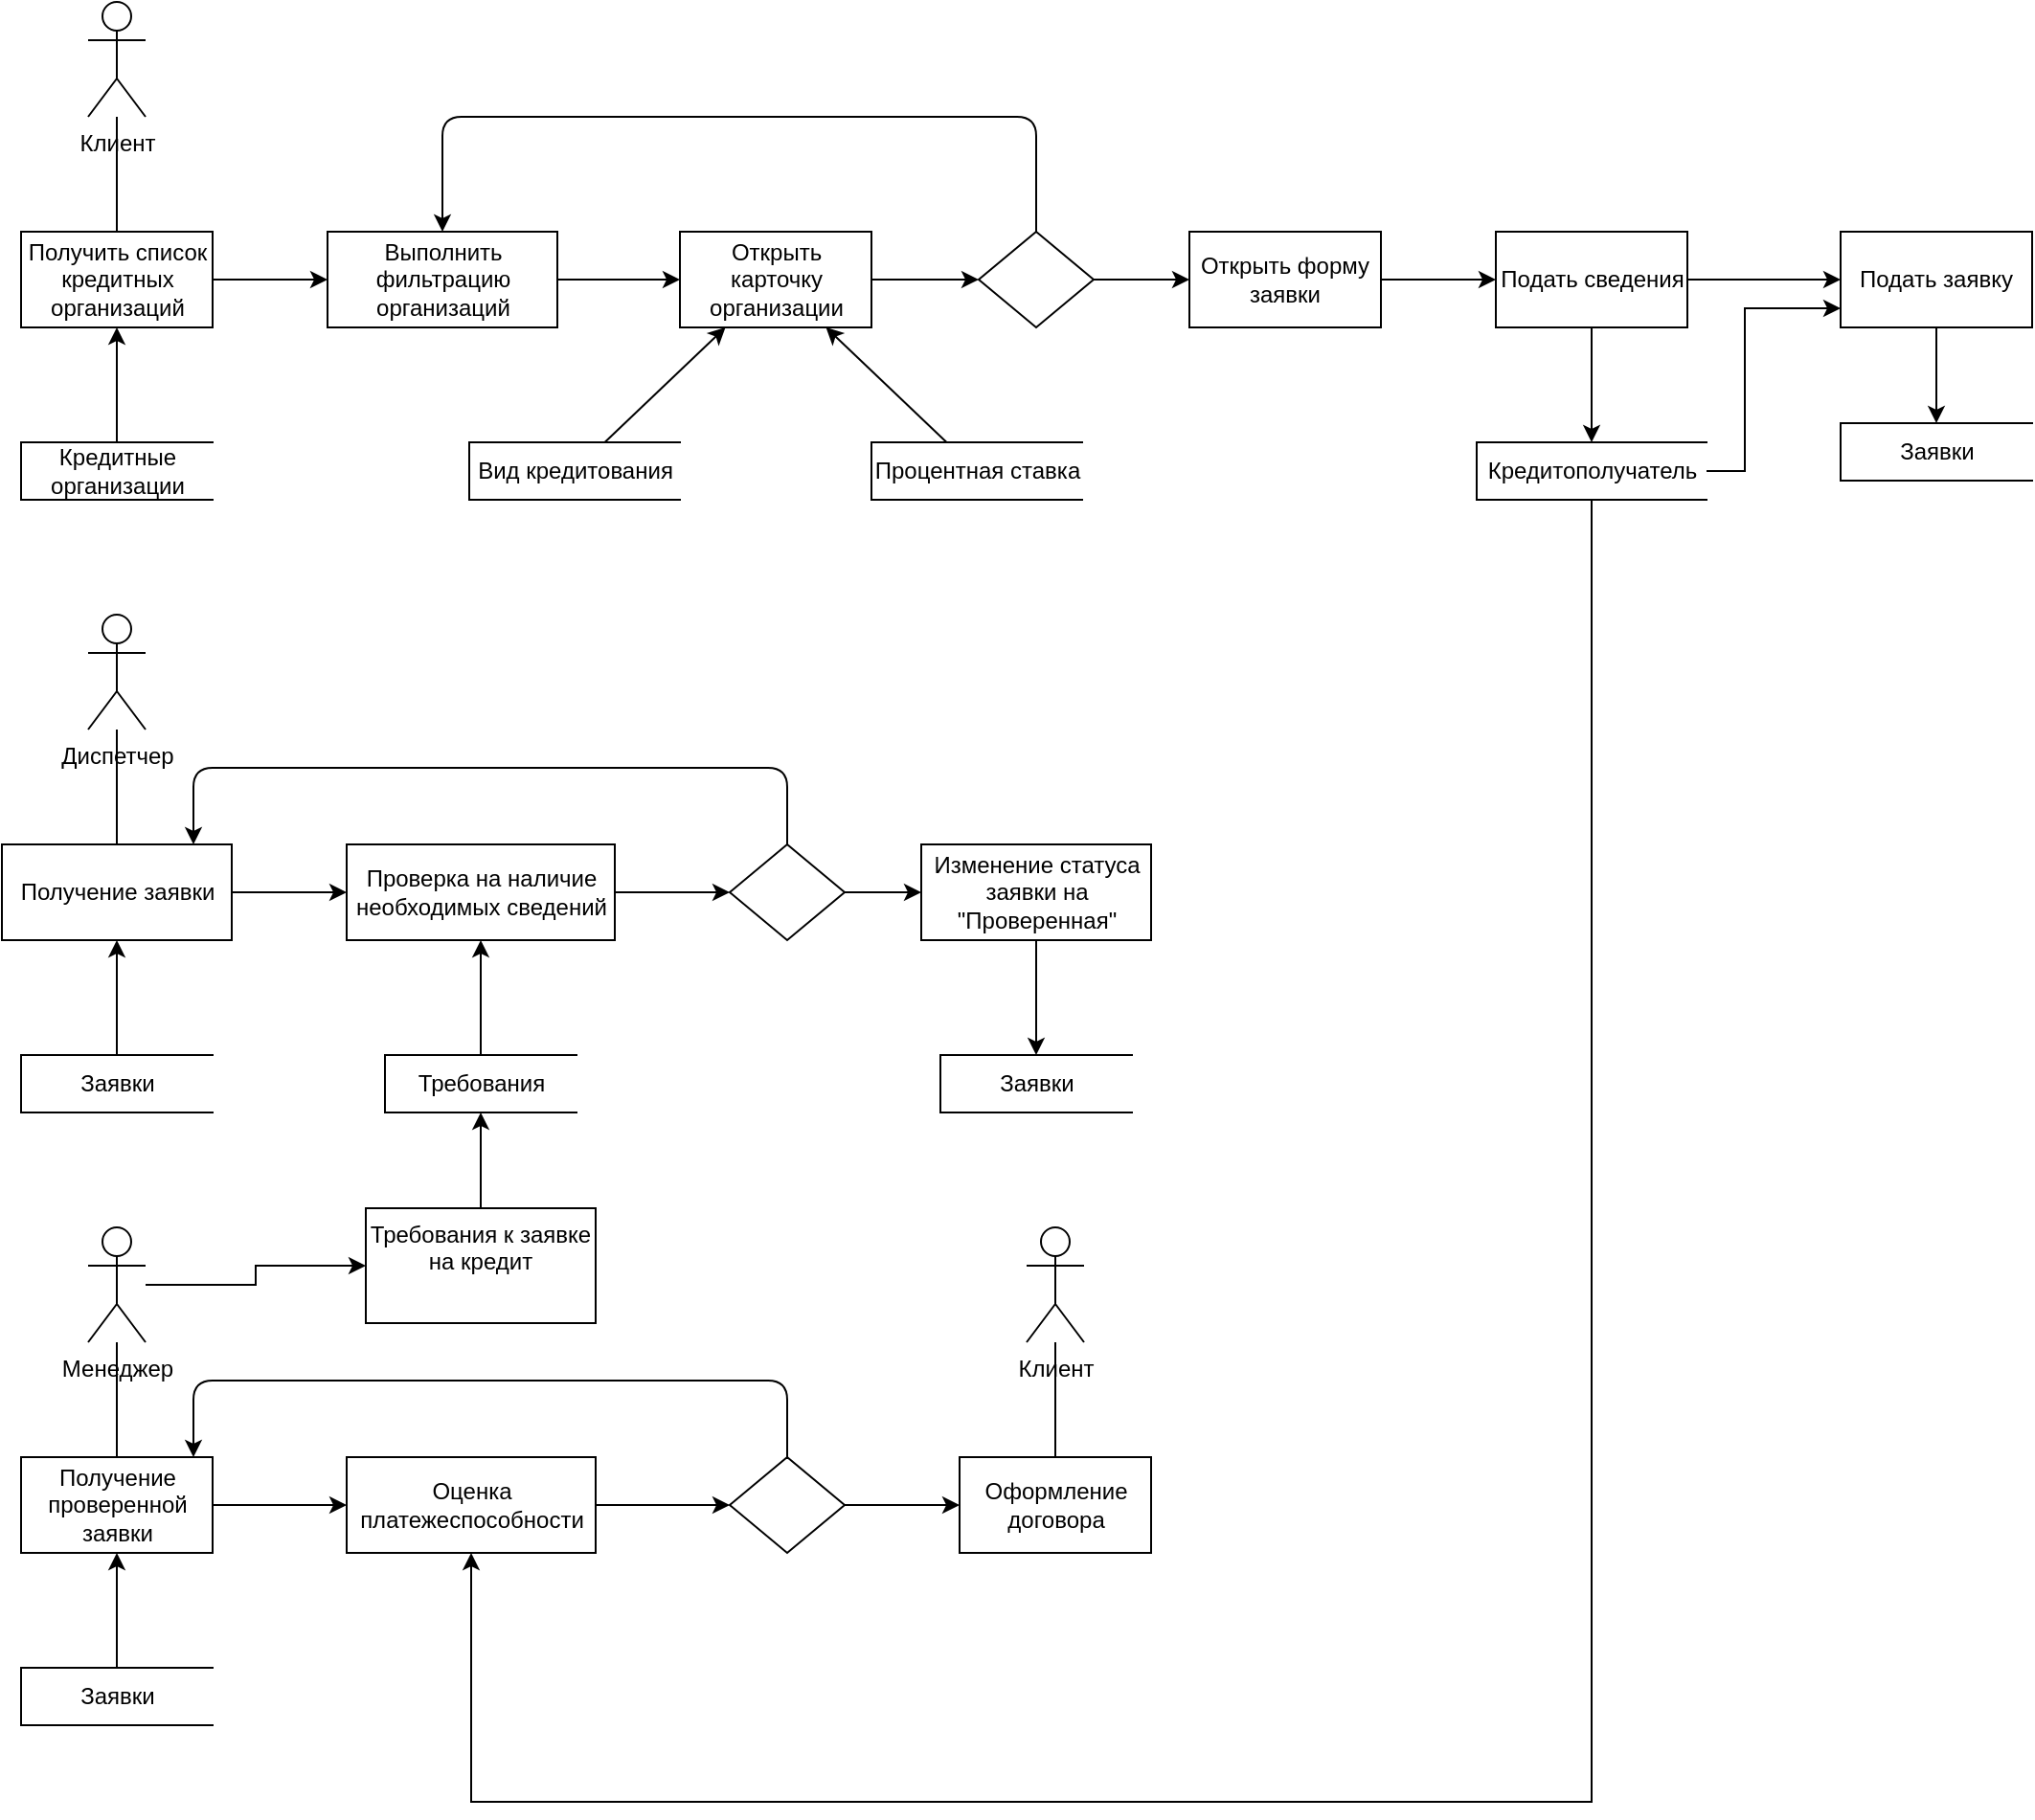 <mxfile version="15.4.3" type="github" pages="2">
  <diagram id="7jCEV3gtXmofWcO8c_bA" name="Page-1">
    <mxGraphModel dx="1483" dy="766" grid="1" gridSize="10" guides="1" tooltips="1" connect="1" arrows="1" fold="1" page="1" pageScale="1" pageWidth="1169" pageHeight="827" math="0" shadow="0">
      <root>
        <mxCell id="0" />
        <mxCell id="1" parent="0" />
        <mxCell id="MzWkRPOBSA-DR4fBtqHt-5" style="edgeStyle=orthogonalEdgeStyle;rounded=0;orthogonalLoop=1;jettySize=auto;html=1;endArrow=none;endFill=0;" parent="1" source="MzWkRPOBSA-DR4fBtqHt-1" target="MzWkRPOBSA-DR4fBtqHt-2" edge="1">
          <mxGeometry relative="1" as="geometry" />
        </mxCell>
        <mxCell id="MzWkRPOBSA-DR4fBtqHt-1" value="Клиент" style="shape=umlActor;verticalLabelPosition=bottom;verticalAlign=top;html=1;outlineConnect=0;" parent="1" vertex="1">
          <mxGeometry x="105" y="40" width="30" height="60" as="geometry" />
        </mxCell>
        <mxCell id="MzWkRPOBSA-DR4fBtqHt-8" style="edgeStyle=orthogonalEdgeStyle;rounded=1;orthogonalLoop=1;jettySize=auto;html=1;endArrow=classic;endFill=1;" parent="1" source="MzWkRPOBSA-DR4fBtqHt-2" target="MzWkRPOBSA-DR4fBtqHt-7" edge="1">
          <mxGeometry relative="1" as="geometry" />
        </mxCell>
        <mxCell id="MzWkRPOBSA-DR4fBtqHt-2" value="Получить список&lt;br&gt;кредитных&lt;br&gt;организаций" style="html=1;dashed=0;whitespace=wrap;" parent="1" vertex="1">
          <mxGeometry x="70" y="160" width="100" height="50" as="geometry" />
        </mxCell>
        <mxCell id="MzWkRPOBSA-DR4fBtqHt-6" style="edgeStyle=orthogonalEdgeStyle;rounded=0;orthogonalLoop=1;jettySize=auto;html=1;endArrow=classic;endFill=1;" parent="1" source="MzWkRPOBSA-DR4fBtqHt-3" target="MzWkRPOBSA-DR4fBtqHt-2" edge="1">
          <mxGeometry relative="1" as="geometry" />
        </mxCell>
        <mxCell id="MzWkRPOBSA-DR4fBtqHt-3" value="Кредитные&lt;br&gt;организации" style="html=1;dashed=0;whitespace=wrap;shape=partialRectangle;right=0;" parent="1" vertex="1">
          <mxGeometry x="70" y="270" width="100" height="30" as="geometry" />
        </mxCell>
        <mxCell id="MzWkRPOBSA-DR4fBtqHt-10" style="edgeStyle=orthogonalEdgeStyle;rounded=1;orthogonalLoop=1;jettySize=auto;html=1;endArrow=classic;endFill=1;" parent="1" source="MzWkRPOBSA-DR4fBtqHt-7" target="MzWkRPOBSA-DR4fBtqHt-9" edge="1">
          <mxGeometry relative="1" as="geometry" />
        </mxCell>
        <mxCell id="MzWkRPOBSA-DR4fBtqHt-7" value="Выполнить&lt;br&gt;фильтрацию&lt;br&gt;организаций" style="html=1;dashed=0;whitespace=wrap;" parent="1" vertex="1">
          <mxGeometry x="230" y="160" width="120" height="50" as="geometry" />
        </mxCell>
        <mxCell id="MzWkRPOBSA-DR4fBtqHt-19" style="edgeStyle=orthogonalEdgeStyle;rounded=1;orthogonalLoop=1;jettySize=auto;html=1;endFill=1;endArrow=classic;" parent="1" source="MzWkRPOBSA-DR4fBtqHt-9" target="MzWkRPOBSA-DR4fBtqHt-18" edge="1">
          <mxGeometry relative="1" as="geometry" />
        </mxCell>
        <mxCell id="MzWkRPOBSA-DR4fBtqHt-9" value="Открыть&lt;br&gt;карточку&lt;br&gt;организации" style="html=1;dashed=0;whitespace=wrap;" parent="1" vertex="1">
          <mxGeometry x="414" y="160" width="100" height="50" as="geometry" />
        </mxCell>
        <mxCell id="MzWkRPOBSA-DR4fBtqHt-15" style="rounded=0;orthogonalLoop=1;jettySize=auto;html=1;endArrow=classic;endFill=1;" parent="1" source="MzWkRPOBSA-DR4fBtqHt-13" target="MzWkRPOBSA-DR4fBtqHt-9" edge="1">
          <mxGeometry relative="1" as="geometry" />
        </mxCell>
        <mxCell id="MzWkRPOBSA-DR4fBtqHt-13" value="Вид кредитования" style="html=1;dashed=0;whitespace=wrap;shape=partialRectangle;right=0;" parent="1" vertex="1">
          <mxGeometry x="304" y="270" width="110" height="30" as="geometry" />
        </mxCell>
        <mxCell id="MzWkRPOBSA-DR4fBtqHt-16" style="edgeStyle=none;rounded=0;orthogonalLoop=1;jettySize=auto;html=1;endArrow=classic;endFill=1;" parent="1" source="MzWkRPOBSA-DR4fBtqHt-14" target="MzWkRPOBSA-DR4fBtqHt-9" edge="1">
          <mxGeometry relative="1" as="geometry" />
        </mxCell>
        <mxCell id="MzWkRPOBSA-DR4fBtqHt-14" value="Процентная ставка" style="html=1;dashed=0;whitespace=wrap;shape=partialRectangle;right=0;" parent="1" vertex="1">
          <mxGeometry x="514" y="270" width="110" height="30" as="geometry" />
        </mxCell>
        <mxCell id="MzWkRPOBSA-DR4fBtqHt-23" style="edgeStyle=orthogonalEdgeStyle;rounded=1;orthogonalLoop=1;jettySize=auto;html=1;endFill=1;startArrow=none;endArrow=classic;" parent="1" source="RfxOitIQ1wXGV1ma2rkV-3" target="MzWkRPOBSA-DR4fBtqHt-21" edge="1">
          <mxGeometry relative="1" as="geometry" />
        </mxCell>
        <mxCell id="RfxOitIQ1wXGV1ma2rkV-1" style="edgeStyle=orthogonalEdgeStyle;rounded=1;orthogonalLoop=1;jettySize=auto;html=1;endArrow=classic;endFill=1;" parent="1" source="MzWkRPOBSA-DR4fBtqHt-18" target="MzWkRPOBSA-DR4fBtqHt-7" edge="1">
          <mxGeometry relative="1" as="geometry">
            <Array as="points">
              <mxPoint x="600" y="100" />
              <mxPoint x="290" y="100" />
            </Array>
          </mxGeometry>
        </mxCell>
        <mxCell id="MzWkRPOBSA-DR4fBtqHt-18" value="" style="shape=rhombus;html=1;dashed=0;whitespace=wrap;perimeter=rhombusPerimeter;" parent="1" vertex="1">
          <mxGeometry x="570" y="160" width="60" height="50" as="geometry" />
        </mxCell>
        <mxCell id="RfxOitIQ1wXGV1ma2rkV-6" value="" style="edgeStyle=orthogonalEdgeStyle;rounded=1;orthogonalLoop=1;jettySize=auto;html=1;endArrow=classic;endFill=1;" parent="1" source="MzWkRPOBSA-DR4fBtqHt-21" target="RfxOitIQ1wXGV1ma2rkV-5" edge="1">
          <mxGeometry relative="1" as="geometry" />
        </mxCell>
        <mxCell id="hcitVitwt_Ul8VR0oAIN-3" style="edgeStyle=orthogonalEdgeStyle;rounded=0;orthogonalLoop=1;jettySize=auto;html=1;" edge="1" parent="1" source="MzWkRPOBSA-DR4fBtqHt-21" target="hcitVitwt_Ul8VR0oAIN-2">
          <mxGeometry relative="1" as="geometry" />
        </mxCell>
        <mxCell id="MzWkRPOBSA-DR4fBtqHt-21" value="Подать сведения" style="html=1;dashed=0;whitespace=wrap;" parent="1" vertex="1">
          <mxGeometry x="840" y="160" width="100" height="50" as="geometry" />
        </mxCell>
        <mxCell id="RfxOitIQ1wXGV1ma2rkV-3" value="Открыть форму заявки" style="rounded=0;whiteSpace=wrap;html=1;" parent="1" vertex="1">
          <mxGeometry x="680" y="160" width="100" height="50" as="geometry" />
        </mxCell>
        <mxCell id="RfxOitIQ1wXGV1ma2rkV-4" value="" style="edgeStyle=orthogonalEdgeStyle;rounded=1;orthogonalLoop=1;jettySize=auto;html=1;endFill=1;endArrow=classic;" parent="1" source="MzWkRPOBSA-DR4fBtqHt-18" target="RfxOitIQ1wXGV1ma2rkV-3" edge="1">
          <mxGeometry relative="1" as="geometry">
            <mxPoint x="630" y="185" as="sourcePoint" />
            <mxPoint x="840" y="185" as="targetPoint" />
          </mxGeometry>
        </mxCell>
        <mxCell id="RfxOitIQ1wXGV1ma2rkV-14" style="rounded=0;orthogonalLoop=1;jettySize=auto;html=1;" parent="1" source="RfxOitIQ1wXGV1ma2rkV-5" target="RfxOitIQ1wXGV1ma2rkV-12" edge="1">
          <mxGeometry relative="1" as="geometry" />
        </mxCell>
        <mxCell id="RfxOitIQ1wXGV1ma2rkV-5" value="Подать заявку" style="whiteSpace=wrap;html=1;dashed=0;" parent="1" vertex="1">
          <mxGeometry x="1020" y="160" width="100" height="50" as="geometry" />
        </mxCell>
        <mxCell id="RfxOitIQ1wXGV1ma2rkV-10" value="" style="edgeStyle=orthogonalEdgeStyle;rounded=0;orthogonalLoop=1;jettySize=auto;html=1;endArrow=none;endFill=0;" parent="1" source="RfxOitIQ1wXGV1ma2rkV-7" target="RfxOitIQ1wXGV1ma2rkV-13" edge="1">
          <mxGeometry relative="1" as="geometry">
            <mxPoint x="120" y="500" as="targetPoint" />
          </mxGeometry>
        </mxCell>
        <mxCell id="RfxOitIQ1wXGV1ma2rkV-7" value="Диспетчер" style="shape=umlActor;verticalLabelPosition=bottom;verticalAlign=top;html=1;outlineConnect=0;" parent="1" vertex="1">
          <mxGeometry x="105" y="360" width="30" height="60" as="geometry" />
        </mxCell>
        <mxCell id="RfxOitIQ1wXGV1ma2rkV-12" value="Заявки" style="html=1;dashed=0;whitespace=wrap;shape=partialRectangle;right=0;" parent="1" vertex="1">
          <mxGeometry x="1020" y="260" width="100" height="30" as="geometry" />
        </mxCell>
        <mxCell id="RfxOitIQ1wXGV1ma2rkV-18" style="edgeStyle=orthogonalEdgeStyle;rounded=1;orthogonalLoop=1;jettySize=auto;html=1;endArrow=classic;endFill=1;" parent="1" source="RfxOitIQ1wXGV1ma2rkV-13" target="RfxOitIQ1wXGV1ma2rkV-17" edge="1">
          <mxGeometry relative="1" as="geometry" />
        </mxCell>
        <mxCell id="RfxOitIQ1wXGV1ma2rkV-13" value="Получение заявки" style="html=1;dashed=0;whitespace=wrap;" parent="1" vertex="1">
          <mxGeometry x="60" y="480" width="120" height="50" as="geometry" />
        </mxCell>
        <mxCell id="RfxOitIQ1wXGV1ma2rkV-16" style="edgeStyle=orthogonalEdgeStyle;rounded=0;orthogonalLoop=1;jettySize=auto;html=1;" parent="1" source="RfxOitIQ1wXGV1ma2rkV-15" target="RfxOitIQ1wXGV1ma2rkV-13" edge="1">
          <mxGeometry relative="1" as="geometry" />
        </mxCell>
        <mxCell id="RfxOitIQ1wXGV1ma2rkV-15" value="Заявки" style="html=1;dashed=0;whitespace=wrap;shape=partialRectangle;right=0;" parent="1" vertex="1">
          <mxGeometry x="70" y="590" width="100" height="30" as="geometry" />
        </mxCell>
        <mxCell id="RfxOitIQ1wXGV1ma2rkV-20" style="edgeStyle=orthogonalEdgeStyle;rounded=1;orthogonalLoop=1;jettySize=auto;html=1;endArrow=classic;endFill=1;" parent="1" source="RfxOitIQ1wXGV1ma2rkV-17" target="RfxOitIQ1wXGV1ma2rkV-19" edge="1">
          <mxGeometry relative="1" as="geometry" />
        </mxCell>
        <mxCell id="RfxOitIQ1wXGV1ma2rkV-17" value="Проверка на наличие&lt;br&gt;необходимых сведений" style="html=1;dashed=0;whitespace=wrap;" parent="1" vertex="1">
          <mxGeometry x="240" y="480" width="140" height="50" as="geometry" />
        </mxCell>
        <mxCell id="RfxOitIQ1wXGV1ma2rkV-21" style="edgeStyle=orthogonalEdgeStyle;rounded=1;orthogonalLoop=1;jettySize=auto;html=1;endArrow=classic;endFill=1;" parent="1" source="RfxOitIQ1wXGV1ma2rkV-19" target="RfxOitIQ1wXGV1ma2rkV-13" edge="1">
          <mxGeometry relative="1" as="geometry">
            <Array as="points">
              <mxPoint x="470" y="440" />
              <mxPoint x="160" y="440" />
            </Array>
          </mxGeometry>
        </mxCell>
        <mxCell id="RfxOitIQ1wXGV1ma2rkV-23" style="edgeStyle=orthogonalEdgeStyle;rounded=1;orthogonalLoop=1;jettySize=auto;html=1;endArrow=classic;endFill=1;" parent="1" source="RfxOitIQ1wXGV1ma2rkV-19" target="RfxOitIQ1wXGV1ma2rkV-22" edge="1">
          <mxGeometry relative="1" as="geometry" />
        </mxCell>
        <mxCell id="RfxOitIQ1wXGV1ma2rkV-19" value="" style="shape=rhombus;html=1;dashed=0;whitespace=wrap;perimeter=rhombusPerimeter;" parent="1" vertex="1">
          <mxGeometry x="440" y="480" width="60" height="50" as="geometry" />
        </mxCell>
        <mxCell id="RfxOitIQ1wXGV1ma2rkV-25" style="edgeStyle=orthogonalEdgeStyle;rounded=0;orthogonalLoop=1;jettySize=auto;html=1;" parent="1" source="RfxOitIQ1wXGV1ma2rkV-22" target="RfxOitIQ1wXGV1ma2rkV-24" edge="1">
          <mxGeometry relative="1" as="geometry" />
        </mxCell>
        <mxCell id="RfxOitIQ1wXGV1ma2rkV-22" value="Изменение статуса&lt;br&gt;заявки на&lt;br&gt;&quot;Проверенная&quot;" style="html=1;dashed=0;whitespace=wrap;" parent="1" vertex="1">
          <mxGeometry x="540" y="480" width="120" height="50" as="geometry" />
        </mxCell>
        <mxCell id="RfxOitIQ1wXGV1ma2rkV-24" value="Заявки" style="html=1;dashed=0;whitespace=wrap;shape=partialRectangle;right=0;" parent="1" vertex="1">
          <mxGeometry x="550" y="590" width="100" height="30" as="geometry" />
        </mxCell>
        <mxCell id="RfxOitIQ1wXGV1ma2rkV-30" style="edgeStyle=orthogonalEdgeStyle;rounded=0;orthogonalLoop=1;jettySize=auto;html=1;endArrow=none;endFill=0;" parent="1" source="RfxOitIQ1wXGV1ma2rkV-26" target="RfxOitIQ1wXGV1ma2rkV-27" edge="1">
          <mxGeometry relative="1" as="geometry" />
        </mxCell>
        <mxCell id="hcitVitwt_Ul8VR0oAIN-11" value="" style="edgeStyle=orthogonalEdgeStyle;rounded=0;orthogonalLoop=1;jettySize=auto;html=1;" edge="1" parent="1" source="RfxOitIQ1wXGV1ma2rkV-26" target="hcitVitwt_Ul8VR0oAIN-10">
          <mxGeometry relative="1" as="geometry" />
        </mxCell>
        <mxCell id="RfxOitIQ1wXGV1ma2rkV-26" value="Менеджер" style="shape=umlActor;verticalLabelPosition=bottom;verticalAlign=top;html=1;outlineConnect=0;" parent="1" vertex="1">
          <mxGeometry x="105" y="680" width="30" height="60" as="geometry" />
        </mxCell>
        <mxCell id="RfxOitIQ1wXGV1ma2rkV-33" style="edgeStyle=orthogonalEdgeStyle;rounded=1;orthogonalLoop=1;jettySize=auto;html=1;endArrow=classic;endFill=1;" parent="1" source="RfxOitIQ1wXGV1ma2rkV-27" target="RfxOitIQ1wXGV1ma2rkV-32" edge="1">
          <mxGeometry relative="1" as="geometry" />
        </mxCell>
        <mxCell id="RfxOitIQ1wXGV1ma2rkV-27" value="Получение&lt;br&gt;проверенной&lt;br&gt;заявки" style="html=1;dashed=0;whitespace=wrap;" parent="1" vertex="1">
          <mxGeometry x="70" y="800" width="100" height="50" as="geometry" />
        </mxCell>
        <mxCell id="RfxOitIQ1wXGV1ma2rkV-29" style="edgeStyle=orthogonalEdgeStyle;rounded=0;orthogonalLoop=1;jettySize=auto;html=1;" parent="1" source="RfxOitIQ1wXGV1ma2rkV-28" target="RfxOitIQ1wXGV1ma2rkV-27" edge="1">
          <mxGeometry relative="1" as="geometry" />
        </mxCell>
        <mxCell id="RfxOitIQ1wXGV1ma2rkV-28" value="Заявки" style="html=1;dashed=0;whitespace=wrap;shape=partialRectangle;right=0;" parent="1" vertex="1">
          <mxGeometry x="70" y="910" width="100" height="30" as="geometry" />
        </mxCell>
        <mxCell id="RfxOitIQ1wXGV1ma2rkV-36" style="edgeStyle=orthogonalEdgeStyle;rounded=1;orthogonalLoop=1;jettySize=auto;html=1;endArrow=classic;endFill=1;" parent="1" source="RfxOitIQ1wXGV1ma2rkV-32" target="RfxOitIQ1wXGV1ma2rkV-35" edge="1">
          <mxGeometry relative="1" as="geometry" />
        </mxCell>
        <mxCell id="RfxOitIQ1wXGV1ma2rkV-32" value="Оценка&lt;br&gt;платежеспособности" style="html=1;dashed=0;whitespace=wrap;" parent="1" vertex="1">
          <mxGeometry x="240" y="800" width="130" height="50" as="geometry" />
        </mxCell>
        <mxCell id="RfxOitIQ1wXGV1ma2rkV-37" style="edgeStyle=orthogonalEdgeStyle;rounded=1;orthogonalLoop=1;jettySize=auto;html=1;endArrow=classic;endFill=1;" parent="1" source="RfxOitIQ1wXGV1ma2rkV-35" target="RfxOitIQ1wXGV1ma2rkV-27" edge="1">
          <mxGeometry relative="1" as="geometry">
            <Array as="points">
              <mxPoint x="470" y="760" />
              <mxPoint x="160" y="760" />
            </Array>
          </mxGeometry>
        </mxCell>
        <mxCell id="RfxOitIQ1wXGV1ma2rkV-39" style="edgeStyle=orthogonalEdgeStyle;rounded=1;orthogonalLoop=1;jettySize=auto;html=1;endArrow=classic;endFill=1;" parent="1" source="RfxOitIQ1wXGV1ma2rkV-35" target="RfxOitIQ1wXGV1ma2rkV-38" edge="1">
          <mxGeometry relative="1" as="geometry" />
        </mxCell>
        <mxCell id="RfxOitIQ1wXGV1ma2rkV-35" value="" style="shape=rhombus;html=1;dashed=0;whitespace=wrap;perimeter=rhombusPerimeter;" parent="1" vertex="1">
          <mxGeometry x="440" y="800" width="60" height="50" as="geometry" />
        </mxCell>
        <mxCell id="RfxOitIQ1wXGV1ma2rkV-38" value="Оформление&lt;br&gt;договора" style="html=1;dashed=0;whitespace=wrap;" parent="1" vertex="1">
          <mxGeometry x="560" y="800" width="100" height="50" as="geometry" />
        </mxCell>
        <mxCell id="RfxOitIQ1wXGV1ma2rkV-41" style="edgeStyle=orthogonalEdgeStyle;rounded=0;orthogonalLoop=1;jettySize=auto;html=1;endArrow=none;endFill=0;" parent="1" source="RfxOitIQ1wXGV1ma2rkV-40" target="RfxOitIQ1wXGV1ma2rkV-38" edge="1">
          <mxGeometry relative="1" as="geometry" />
        </mxCell>
        <mxCell id="RfxOitIQ1wXGV1ma2rkV-40" value="Клиент" style="shape=umlActor;verticalLabelPosition=bottom;verticalAlign=top;html=1;outlineConnect=0;" parent="1" vertex="1">
          <mxGeometry x="595" y="680" width="30" height="60" as="geometry" />
        </mxCell>
        <mxCell id="hcitVitwt_Ul8VR0oAIN-5" style="edgeStyle=orthogonalEdgeStyle;rounded=0;orthogonalLoop=1;jettySize=auto;html=1;" edge="1" parent="1" source="hcitVitwt_Ul8VR0oAIN-2" target="RfxOitIQ1wXGV1ma2rkV-5">
          <mxGeometry relative="1" as="geometry">
            <Array as="points">
              <mxPoint x="970" y="285" />
              <mxPoint x="970" y="200" />
            </Array>
          </mxGeometry>
        </mxCell>
        <mxCell id="hcitVitwt_Ul8VR0oAIN-13" style="edgeStyle=orthogonalEdgeStyle;rounded=0;orthogonalLoop=1;jettySize=auto;html=1;" edge="1" parent="1" source="hcitVitwt_Ul8VR0oAIN-2" target="RfxOitIQ1wXGV1ma2rkV-32">
          <mxGeometry relative="1" as="geometry">
            <Array as="points">
              <mxPoint x="890" y="980" />
              <mxPoint x="305" y="980" />
            </Array>
          </mxGeometry>
        </mxCell>
        <mxCell id="hcitVitwt_Ul8VR0oAIN-2" value="Кредитополучатель" style="html=1;dashed=0;whitespace=wrap;shape=partialRectangle;right=0;" vertex="1" parent="1">
          <mxGeometry x="830" y="270" width="120" height="30" as="geometry" />
        </mxCell>
        <mxCell id="hcitVitwt_Ul8VR0oAIN-8" style="edgeStyle=orthogonalEdgeStyle;rounded=0;orthogonalLoop=1;jettySize=auto;html=1;" edge="1" parent="1" source="hcitVitwt_Ul8VR0oAIN-7" target="RfxOitIQ1wXGV1ma2rkV-17">
          <mxGeometry relative="1" as="geometry" />
        </mxCell>
        <mxCell id="hcitVitwt_Ul8VR0oAIN-7" value="Требования" style="html=1;dashed=0;whitespace=wrap;shape=partialRectangle;right=0;" vertex="1" parent="1">
          <mxGeometry x="260" y="590" width="100" height="30" as="geometry" />
        </mxCell>
        <mxCell id="hcitVitwt_Ul8VR0oAIN-12" style="edgeStyle=orthogonalEdgeStyle;rounded=0;orthogonalLoop=1;jettySize=auto;html=1;entryX=0.5;entryY=1;entryDx=0;entryDy=0;" edge="1" parent="1" source="hcitVitwt_Ul8VR0oAIN-10" target="hcitVitwt_Ul8VR0oAIN-7">
          <mxGeometry relative="1" as="geometry" />
        </mxCell>
        <mxCell id="hcitVitwt_Ul8VR0oAIN-10" value="Требования к заявке на кредит" style="whiteSpace=wrap;html=1;verticalAlign=top;" vertex="1" parent="1">
          <mxGeometry x="250" y="670" width="120" height="60" as="geometry" />
        </mxCell>
      </root>
    </mxGraphModel>
  </diagram>
  <diagram id="SsjmZDf0pUPNRhoBeFE8" name="Page-2">
    <mxGraphModel dx="7414" dy="4656" grid="1" gridSize="10" guides="1" tooltips="1" connect="1" arrows="1" fold="1" page="1" pageScale="1" pageWidth="1169" pageHeight="827" math="0" shadow="0">
      <root>
        <mxCell id="WswP6BkUUNtk7dnnoP7D-0" />
        <mxCell id="WswP6BkUUNtk7dnnoP7D-1" parent="WswP6BkUUNtk7dnnoP7D-0" />
        <mxCell id="yEi38ikJYThmlFJRk0yl-0" style="rounded=1;orthogonalLoop=1;jettySize=auto;html=1;endArrow=none;endFill=0;" parent="WswP6BkUUNtk7dnnoP7D-1" source="yEi38ikJYThmlFJRk0yl-1" target="yEi38ikJYThmlFJRk0yl-3" edge="1">
          <mxGeometry relative="1" as="geometry" />
        </mxCell>
        <mxCell id="JEd6CuR4dLR-RR6jIBpG-7" style="rounded=1;sketch=0;jumpStyle=none;orthogonalLoop=1;jettySize=auto;html=1;shadow=0;endArrow=none;endFill=0;" parent="WswP6BkUUNtk7dnnoP7D-1" source="yEi38ikJYThmlFJRk0yl-1" target="lhTBl_wctbRJXBhdgHls-6" edge="1">
          <mxGeometry relative="1" as="geometry" />
        </mxCell>
        <mxCell id="yEi38ikJYThmlFJRk0yl-1" value="Клиент" style="shape=umlActor;verticalLabelPosition=bottom;verticalAlign=top;html=1;outlineConnect=0;" parent="WswP6BkUUNtk7dnnoP7D-1" vertex="1">
          <mxGeometry x="30" y="230" width="30" height="60" as="geometry" />
        </mxCell>
        <mxCell id="yEi38ikJYThmlFJRk0yl-2" style="edgeStyle=orthogonalEdgeStyle;orthogonalLoop=1;jettySize=auto;html=1;rounded=1;" parent="WswP6BkUUNtk7dnnoP7D-1" source="yEi38ikJYThmlFJRk0yl-3" target="yEi38ikJYThmlFJRk0yl-7" edge="1">
          <mxGeometry relative="1" as="geometry" />
        </mxCell>
        <mxCell id="yEi38ikJYThmlFJRk0yl-3" value="Заходит на сайт" style="html=1;dashed=0;whitespace=wrap;" parent="WswP6BkUUNtk7dnnoP7D-1" vertex="1">
          <mxGeometry x="205" y="375" width="100" height="50" as="geometry" />
        </mxCell>
        <mxCell id="yEi38ikJYThmlFJRk0yl-5" style="edgeStyle=orthogonalEdgeStyle;orthogonalLoop=1;jettySize=auto;html=1;endArrow=classic;endFill=1;rounded=1;" parent="WswP6BkUUNtk7dnnoP7D-1" source="yEi38ikJYThmlFJRk0yl-7" target="yEi38ikJYThmlFJRk0yl-8" edge="1">
          <mxGeometry relative="1" as="geometry">
            <Array as="points">
              <mxPoint x="395" y="265" />
            </Array>
          </mxGeometry>
        </mxCell>
        <mxCell id="yEi38ikJYThmlFJRk0yl-6" style="edgeStyle=orthogonalEdgeStyle;orthogonalLoop=1;jettySize=auto;html=1;endArrow=classic;endFill=1;rounded=1;" parent="WswP6BkUUNtk7dnnoP7D-1" source="yEi38ikJYThmlFJRk0yl-7" target="yEi38ikJYThmlFJRk0yl-10" edge="1">
          <mxGeometry relative="1" as="geometry">
            <Array as="points">
              <mxPoint x="395" y="535" />
            </Array>
          </mxGeometry>
        </mxCell>
        <mxCell id="yEi38ikJYThmlFJRk0yl-7" value="Меню" style="shape=rhombus;html=1;dashed=0;whitespace=wrap;perimeter=rhombusPerimeter;" parent="WswP6BkUUNtk7dnnoP7D-1" vertex="1">
          <mxGeometry x="365" y="375" width="60" height="50" as="geometry" />
        </mxCell>
        <mxCell id="yEi38ikJYThmlFJRk0yl-8" value="Обзор кредитных&lt;br&gt;организаций" style="html=1;dashed=0;whitespace=wrap;" parent="WswP6BkUUNtk7dnnoP7D-1" vertex="1">
          <mxGeometry x="485" y="240" width="100" height="50" as="geometry" />
        </mxCell>
        <mxCell id="gqyayNivaXoysl_ZpcVv-1" style="edgeStyle=orthogonalEdgeStyle;orthogonalLoop=1;jettySize=auto;html=1;endArrow=classic;endFill=1;rounded=1;" parent="WswP6BkUUNtk7dnnoP7D-1" source="yEi38ikJYThmlFJRk0yl-10" target="gqyayNivaXoysl_ZpcVv-0" edge="1">
          <mxGeometry relative="1" as="geometry" />
        </mxCell>
        <mxCell id="yEi38ikJYThmlFJRk0yl-10" value="Выбор кредитной&lt;br&gt;организации" style="html=1;dashed=0;whitespace=wrap;" parent="WswP6BkUUNtk7dnnoP7D-1" vertex="1">
          <mxGeometry x="485" y="510" width="100" height="50" as="geometry" />
        </mxCell>
        <mxCell id="tp6ANGfRmv1HYxFyQvWO-6" style="edgeStyle=none;sketch=0;jumpStyle=none;orthogonalLoop=1;jettySize=auto;html=1;shadow=0;endArrow=classic;endFill=1;rounded=1;" parent="WswP6BkUUNtk7dnnoP7D-1" source="gqyayNivaXoysl_ZpcVv-0" target="tp6ANGfRmv1HYxFyQvWO-2" edge="1">
          <mxGeometry relative="1" as="geometry" />
        </mxCell>
        <mxCell id="gqyayNivaXoysl_ZpcVv-0" value="Узнать подробную&lt;br&gt;сведения о&lt;br&gt;кредитной организации" style="html=1;dashed=0;whitespace=wrap;" parent="WswP6BkUUNtk7dnnoP7D-1" vertex="1">
          <mxGeometry x="680" y="510" width="150" height="50" as="geometry" />
        </mxCell>
        <mxCell id="gorg0NdapEnImWei9M-f-2" style="rounded=1;orthogonalLoop=1;jettySize=auto;html=1;endArrow=classic;endFill=1;edgeStyle=orthogonalEdgeStyle;" parent="WswP6BkUUNtk7dnnoP7D-1" source="gorg0NdapEnImWei9M-f-0" target="gqyayNivaXoysl_ZpcVv-0" edge="1">
          <mxGeometry relative="1" as="geometry" />
        </mxCell>
        <mxCell id="gorg0NdapEnImWei9M-f-0" value="Вид кредитования" style="html=1;dashed=0;whitespace=wrap;shape=partialRectangle;right=0;" parent="WswP6BkUUNtk7dnnoP7D-1" vertex="1">
          <mxGeometry x="585" y="440" width="110" height="30" as="geometry" />
        </mxCell>
        <mxCell id="gorg0NdapEnImWei9M-f-3" style="rounded=1;orthogonalLoop=1;jettySize=auto;html=1;endArrow=classic;endFill=1;edgeStyle=orthogonalEdgeStyle;" parent="WswP6BkUUNtk7dnnoP7D-1" source="gorg0NdapEnImWei9M-f-1" target="gqyayNivaXoysl_ZpcVv-0" edge="1">
          <mxGeometry relative="1" as="geometry" />
        </mxCell>
        <mxCell id="gorg0NdapEnImWei9M-f-1" value="Процентная ставка" style="html=1;dashed=0;whitespace=wrap;shape=partialRectangle;right=0;" parent="WswP6BkUUNtk7dnnoP7D-1" vertex="1">
          <mxGeometry x="780" y="440" width="110" height="30" as="geometry" />
        </mxCell>
        <mxCell id="79UJn-0wVRDLo-llunXY-1" style="rounded=1;orthogonalLoop=1;jettySize=auto;html=1;endArrow=classic;endFill=1;" parent="WswP6BkUUNtk7dnnoP7D-1" source="79UJn-0wVRDLo-llunXY-0" target="yEi38ikJYThmlFJRk0yl-10" edge="1">
          <mxGeometry relative="1" as="geometry" />
        </mxCell>
        <mxCell id="79UJn-0wVRDLo-llunXY-2" style="rounded=1;orthogonalLoop=1;jettySize=auto;html=1;endArrow=classic;endFill=1;" parent="WswP6BkUUNtk7dnnoP7D-1" source="79UJn-0wVRDLo-llunXY-0" target="yEi38ikJYThmlFJRk0yl-8" edge="1">
          <mxGeometry relative="1" as="geometry" />
        </mxCell>
        <mxCell id="79UJn-0wVRDLo-llunXY-0" value="Кредитные&lt;br&gt;организации" style="html=1;dashed=0;whitespace=wrap;shape=partialRectangle;right=0;" parent="WswP6BkUUNtk7dnnoP7D-1" vertex="1">
          <mxGeometry x="485" y="385" width="100" height="30" as="geometry" />
        </mxCell>
        <mxCell id="tp6ANGfRmv1HYxFyQvWO-0" value="" style="edgeStyle=orthogonalEdgeStyle;orthogonalLoop=1;jettySize=auto;html=1;rounded=1;" parent="WswP6BkUUNtk7dnnoP7D-1" source="tp6ANGfRmv1HYxFyQvWO-2" target="tp6ANGfRmv1HYxFyQvWO-4" edge="1">
          <mxGeometry relative="1" as="geometry" />
        </mxCell>
        <mxCell id="tp6ANGfRmv1HYxFyQvWO-1" style="rounded=1;orthogonalLoop=1;jettySize=auto;html=1;edgeStyle=orthogonalEdgeStyle;" parent="WswP6BkUUNtk7dnnoP7D-1" source="tp6ANGfRmv1HYxFyQvWO-2" target="tp6ANGfRmv1HYxFyQvWO-5" edge="1">
          <mxGeometry relative="1" as="geometry">
            <Array as="points">
              <mxPoint x="980" y="400" />
            </Array>
          </mxGeometry>
        </mxCell>
        <mxCell id="tp6ANGfRmv1HYxFyQvWO-2" value="Подать сведения" style="html=1;dashed=0;whitespace=wrap;" parent="WswP6BkUUNtk7dnnoP7D-1" vertex="1">
          <mxGeometry x="930" y="510" width="100" height="50" as="geometry" />
        </mxCell>
        <mxCell id="tp6ANGfRmv1HYxFyQvWO-3" style="rounded=1;orthogonalLoop=1;jettySize=auto;html=1;edgeStyle=orthogonalEdgeStyle;" parent="WswP6BkUUNtk7dnnoP7D-1" source="tp6ANGfRmv1HYxFyQvWO-4" target="tp6ANGfRmv1HYxFyQvWO-5" edge="1">
          <mxGeometry relative="1" as="geometry">
            <Array as="points">
              <mxPoint x="1160" y="399" />
            </Array>
          </mxGeometry>
        </mxCell>
        <mxCell id="tp6ANGfRmv1HYxFyQvWO-4" value="Подать заявку" style="whiteSpace=wrap;html=1;dashed=0;" parent="WswP6BkUUNtk7dnnoP7D-1" vertex="1">
          <mxGeometry x="1110" y="510" width="100" height="50" as="geometry" />
        </mxCell>
        <mxCell id="lhTBl_wctbRJXBhdgHls-5" style="edgeStyle=orthogonalEdgeStyle;rounded=1;sketch=0;jumpStyle=none;orthogonalLoop=1;jettySize=auto;html=1;shadow=0;endArrow=classic;endFill=1;" parent="WswP6BkUUNtk7dnnoP7D-1" source="tp6ANGfRmv1HYxFyQvWO-5" target="lhTBl_wctbRJXBhdgHls-0" edge="1">
          <mxGeometry relative="1" as="geometry">
            <Array as="points">
              <mxPoint x="1160" y="340" />
              <mxPoint x="1005" y="340" />
            </Array>
          </mxGeometry>
        </mxCell>
        <mxCell id="3MWSbDHLyBqMKH_-S5WZ-6" style="edgeStyle=orthogonalEdgeStyle;rounded=1;sketch=0;jumpStyle=arc;orthogonalLoop=1;jettySize=auto;html=1;shadow=0;endArrow=classic;endFill=1;" parent="WswP6BkUUNtk7dnnoP7D-1" source="tp6ANGfRmv1HYxFyQvWO-5" target="11PfgCM0ESzmSZzENM_Q-0" edge="1">
          <mxGeometry relative="1" as="geometry">
            <Array as="points">
              <mxPoint x="1160" y="270" />
              <mxPoint x="1330" y="270" />
            </Array>
          </mxGeometry>
        </mxCell>
        <mxCell id="tp6ANGfRmv1HYxFyQvWO-5" value="Заявки" style="html=1;dashed=0;whitespace=wrap;shape=partialRectangle;right=0;" parent="WswP6BkUUNtk7dnnoP7D-1" vertex="1">
          <mxGeometry x="1110" y="385" width="100" height="30" as="geometry" />
        </mxCell>
        <mxCell id="1youR-oTrIVsszGGGwPB-1" style="sketch=0;jumpStyle=none;orthogonalLoop=1;jettySize=auto;html=1;shadow=0;endArrow=none;endFill=0;rounded=1;" parent="WswP6BkUUNtk7dnnoP7D-1" source="Ekb6jy9a1ydmsFjmjZje-0" target="1youR-oTrIVsszGGGwPB-0" edge="1">
          <mxGeometry relative="1" as="geometry" />
        </mxCell>
        <mxCell id="lhTBl_wctbRJXBhdgHls-1" style="rounded=1;sketch=0;jumpStyle=none;orthogonalLoop=1;jettySize=auto;html=1;shadow=0;endArrow=none;endFill=0;" parent="WswP6BkUUNtk7dnnoP7D-1" source="Ekb6jy9a1ydmsFjmjZje-0" target="lhTBl_wctbRJXBhdgHls-0" edge="1">
          <mxGeometry relative="1" as="geometry" />
        </mxCell>
        <mxCell id="JEd6CuR4dLR-RR6jIBpG-6" style="rounded=1;sketch=0;jumpStyle=none;orthogonalLoop=1;jettySize=auto;html=1;shadow=0;endArrow=none;endFill=0;" parent="WswP6BkUUNtk7dnnoP7D-1" source="Ekb6jy9a1ydmsFjmjZje-0" target="lhTBl_wctbRJXBhdgHls-6" edge="1">
          <mxGeometry relative="1" as="geometry" />
        </mxCell>
        <mxCell id="Ekb6jy9a1ydmsFjmjZje-0" value="Менеджер" style="shape=umlActor;verticalLabelPosition=bottom;verticalAlign=top;html=1;outlineConnect=0;" parent="WswP6BkUUNtk7dnnoP7D-1" vertex="1">
          <mxGeometry x="880" y="-40" width="30" height="60" as="geometry" />
        </mxCell>
        <mxCell id="1youR-oTrIVsszGGGwPB-9" style="edgeStyle=orthogonalEdgeStyle;rounded=1;sketch=0;jumpStyle=none;orthogonalLoop=1;jettySize=auto;html=1;shadow=0;endArrow=classic;endFill=1;" parent="WswP6BkUUNtk7dnnoP7D-1" source="1youR-oTrIVsszGGGwPB-0" target="79UJn-0wVRDLo-llunXY-0" edge="1">
          <mxGeometry relative="1" as="geometry">
            <Array as="points">
              <mxPoint x="755" y="400" />
            </Array>
          </mxGeometry>
        </mxCell>
        <mxCell id="JEd6CuR4dLR-RR6jIBpG-4" style="edgeStyle=orthogonalEdgeStyle;rounded=1;sketch=0;jumpStyle=none;orthogonalLoop=1;jettySize=auto;html=1;shadow=0;endArrow=classic;endFill=1;" parent="WswP6BkUUNtk7dnnoP7D-1" source="1youR-oTrIVsszGGGwPB-0" target="gorg0NdapEnImWei9M-f-0" edge="1">
          <mxGeometry relative="1" as="geometry">
            <Array as="points">
              <mxPoint x="755" y="400" />
              <mxPoint x="640" y="400" />
            </Array>
          </mxGeometry>
        </mxCell>
        <mxCell id="JEd6CuR4dLR-RR6jIBpG-5" style="edgeStyle=orthogonalEdgeStyle;rounded=1;sketch=0;jumpStyle=none;orthogonalLoop=1;jettySize=auto;html=1;shadow=0;endArrow=classic;endFill=1;" parent="WswP6BkUUNtk7dnnoP7D-1" source="1youR-oTrIVsszGGGwPB-0" target="gorg0NdapEnImWei9M-f-1" edge="1">
          <mxGeometry relative="1" as="geometry">
            <Array as="points">
              <mxPoint x="755" y="400" />
              <mxPoint x="835" y="400" />
            </Array>
          </mxGeometry>
        </mxCell>
        <mxCell id="1youR-oTrIVsszGGGwPB-0" value="Обновление данных о&lt;br&gt;кредитной организации" style="html=1;dashed=0;whitespace=wrap;" parent="WswP6BkUUNtk7dnnoP7D-1" vertex="1">
          <mxGeometry x="680" y="240" width="150" height="50" as="geometry" />
        </mxCell>
        <mxCell id="trp7fEZv37VS4SmkpAjS-0" style="edgeStyle=orthogonalEdgeStyle;rounded=1;sketch=0;jumpStyle=arc;orthogonalLoop=1;jettySize=auto;html=1;shadow=0;endArrow=classic;endFill=1;startArrow=none;" parent="WswP6BkUUNtk7dnnoP7D-1" source="fWL4SMpquK6JtKl2JV61-0" target="lhTBl_wctbRJXBhdgHls-6" edge="1">
          <mxGeometry relative="1" as="geometry">
            <Array as="points" />
          </mxGeometry>
        </mxCell>
        <mxCell id="lhTBl_wctbRJXBhdgHls-0" value="Проверка&lt;br&gt;платежеспособности&lt;br&gt;клиента" style="html=1;dashed=0;whitespace=wrap;" parent="WswP6BkUUNtk7dnnoP7D-1" vertex="1">
          <mxGeometry x="940" y="240" width="130" height="50" as="geometry" />
        </mxCell>
        <mxCell id="lhTBl_wctbRJXBhdgHls-6" value="Оформление&lt;br&gt;договора" style="html=1;dashed=0;whitespace=wrap;" parent="WswP6BkUUNtk7dnnoP7D-1" vertex="1">
          <mxGeometry x="485" y="150" width="100" height="50" as="geometry" />
        </mxCell>
        <mxCell id="3MWSbDHLyBqMKH_-S5WZ-1" style="rounded=1;sketch=0;jumpStyle=arc;orthogonalLoop=1;jettySize=auto;html=1;shadow=0;endArrow=none;endFill=0;" parent="WswP6BkUUNtk7dnnoP7D-1" source="OMxHj_2oA9fT3qE-TfLL-0" target="11PfgCM0ESzmSZzENM_Q-0" edge="1">
          <mxGeometry relative="1" as="geometry" />
        </mxCell>
        <mxCell id="3MWSbDHLyBqMKH_-S5WZ-2" style="rounded=1;sketch=0;jumpStyle=arc;orthogonalLoop=1;jettySize=auto;html=1;shadow=0;endArrow=none;endFill=0;" parent="WswP6BkUUNtk7dnnoP7D-1" source="OMxHj_2oA9fT3qE-TfLL-0" target="2gihwf7554kHwWUBYrcZ-0" edge="1">
          <mxGeometry relative="1" as="geometry" />
        </mxCell>
        <mxCell id="3MWSbDHLyBqMKH_-S5WZ-3" style="rounded=1;sketch=0;jumpStyle=arc;orthogonalLoop=1;jettySize=auto;html=1;shadow=0;endArrow=none;endFill=0;" parent="WswP6BkUUNtk7dnnoP7D-1" source="OMxHj_2oA9fT3qE-TfLL-0" target="3MWSbDHLyBqMKH_-S5WZ-0" edge="1">
          <mxGeometry relative="1" as="geometry" />
        </mxCell>
        <mxCell id="OMxHj_2oA9fT3qE-TfLL-0" value="Диспетчер" style="shape=umlActor;verticalLabelPosition=bottom;verticalAlign=top;html=1;outlineConnect=0;" parent="WswP6BkUUNtk7dnnoP7D-1" vertex="1">
          <mxGeometry x="1630" y="370" width="30" height="60" as="geometry" />
        </mxCell>
        <mxCell id="3MWSbDHLyBqMKH_-S5WZ-4" style="edgeStyle=orthogonalEdgeStyle;rounded=1;sketch=0;jumpStyle=arc;orthogonalLoop=1;jettySize=auto;html=1;shadow=0;endArrow=classic;endFill=1;" parent="WswP6BkUUNtk7dnnoP7D-1" source="11PfgCM0ESzmSZzENM_Q-0" target="2gihwf7554kHwWUBYrcZ-0" edge="1">
          <mxGeometry relative="1" as="geometry" />
        </mxCell>
        <mxCell id="11PfgCM0ESzmSZzENM_Q-0" value="Получение заявки" style="html=1;dashed=0;whitespace=wrap;" parent="WswP6BkUUNtk7dnnoP7D-1" vertex="1">
          <mxGeometry x="1270" y="200" width="120" height="50" as="geometry" />
        </mxCell>
        <mxCell id="3MWSbDHLyBqMKH_-S5WZ-5" style="edgeStyle=orthogonalEdgeStyle;rounded=1;sketch=0;jumpStyle=arc;orthogonalLoop=1;jettySize=auto;html=1;shadow=0;endArrow=classic;endFill=1;startArrow=none;" parent="WswP6BkUUNtk7dnnoP7D-1" source="fWL4SMpquK6JtKl2JV61-2" target="3MWSbDHLyBqMKH_-S5WZ-0" edge="1">
          <mxGeometry relative="1" as="geometry" />
        </mxCell>
        <mxCell id="2gihwf7554kHwWUBYrcZ-0" value="Проверка на наличие&lt;br&gt;необходимых сведений" style="html=1;dashed=0;whitespace=wrap;" parent="WswP6BkUUNtk7dnnoP7D-1" vertex="1">
          <mxGeometry x="1260" y="290" width="140" height="50" as="geometry" />
        </mxCell>
        <mxCell id="3MWSbDHLyBqMKH_-S5WZ-7" style="edgeStyle=orthogonalEdgeStyle;rounded=1;sketch=0;jumpStyle=arc;orthogonalLoop=1;jettySize=auto;html=1;shadow=0;endArrow=classic;endFill=1;" parent="WswP6BkUUNtk7dnnoP7D-1" source="3MWSbDHLyBqMKH_-S5WZ-0" target="tp6ANGfRmv1HYxFyQvWO-5" edge="1">
          <mxGeometry relative="1" as="geometry" />
        </mxCell>
        <mxCell id="3MWSbDHLyBqMKH_-S5WZ-0" value="Изменение статуса&lt;br&gt;заявки на&lt;br&gt;&quot;Проверенная&quot;" style="html=1;dashed=0;whitespace=wrap;" parent="WswP6BkUUNtk7dnnoP7D-1" vertex="1">
          <mxGeometry x="1270" y="440" width="120" height="50" as="geometry" />
        </mxCell>
        <mxCell id="fWL4SMpquK6JtKl2JV61-0" value="" style="shape=rhombus;html=1;dashed=0;whitespace=wrap;perimeter=rhombusPerimeter;" parent="WswP6BkUUNtk7dnnoP7D-1" vertex="1">
          <mxGeometry x="695" y="150" width="60" height="50" as="geometry" />
        </mxCell>
        <mxCell id="fWL4SMpquK6JtKl2JV61-1" value="" style="edgeStyle=orthogonalEdgeStyle;rounded=1;sketch=0;jumpStyle=arc;orthogonalLoop=1;jettySize=auto;html=1;shadow=0;endArrow=classic;endFill=1;" parent="WswP6BkUUNtk7dnnoP7D-1" source="lhTBl_wctbRJXBhdgHls-0" target="fWL4SMpquK6JtKl2JV61-0" edge="1">
          <mxGeometry relative="1" as="geometry">
            <Array as="points">
              <mxPoint x="1005" y="175" />
            </Array>
            <mxPoint x="1005" y="240" as="sourcePoint" />
            <mxPoint x="585" y="175" as="targetPoint" />
          </mxGeometry>
        </mxCell>
        <mxCell id="fWL4SMpquK6JtKl2JV61-2" value="" style="shape=rhombus;html=1;dashed=0;whitespace=wrap;perimeter=rhombusPerimeter;" parent="WswP6BkUUNtk7dnnoP7D-1" vertex="1">
          <mxGeometry x="1300" y="364" width="60" height="50" as="geometry" />
        </mxCell>
        <mxCell id="fWL4SMpquK6JtKl2JV61-3" value="" style="edgeStyle=orthogonalEdgeStyle;rounded=1;sketch=0;jumpStyle=arc;orthogonalLoop=1;jettySize=auto;html=1;shadow=0;endArrow=classic;endFill=1;" parent="WswP6BkUUNtk7dnnoP7D-1" source="2gihwf7554kHwWUBYrcZ-0" target="fWL4SMpquK6JtKl2JV61-2" edge="1">
          <mxGeometry relative="1" as="geometry">
            <mxPoint x="1330" y="340" as="sourcePoint" />
            <mxPoint x="1330" y="450" as="targetPoint" />
          </mxGeometry>
        </mxCell>
      </root>
    </mxGraphModel>
  </diagram>
</mxfile>

